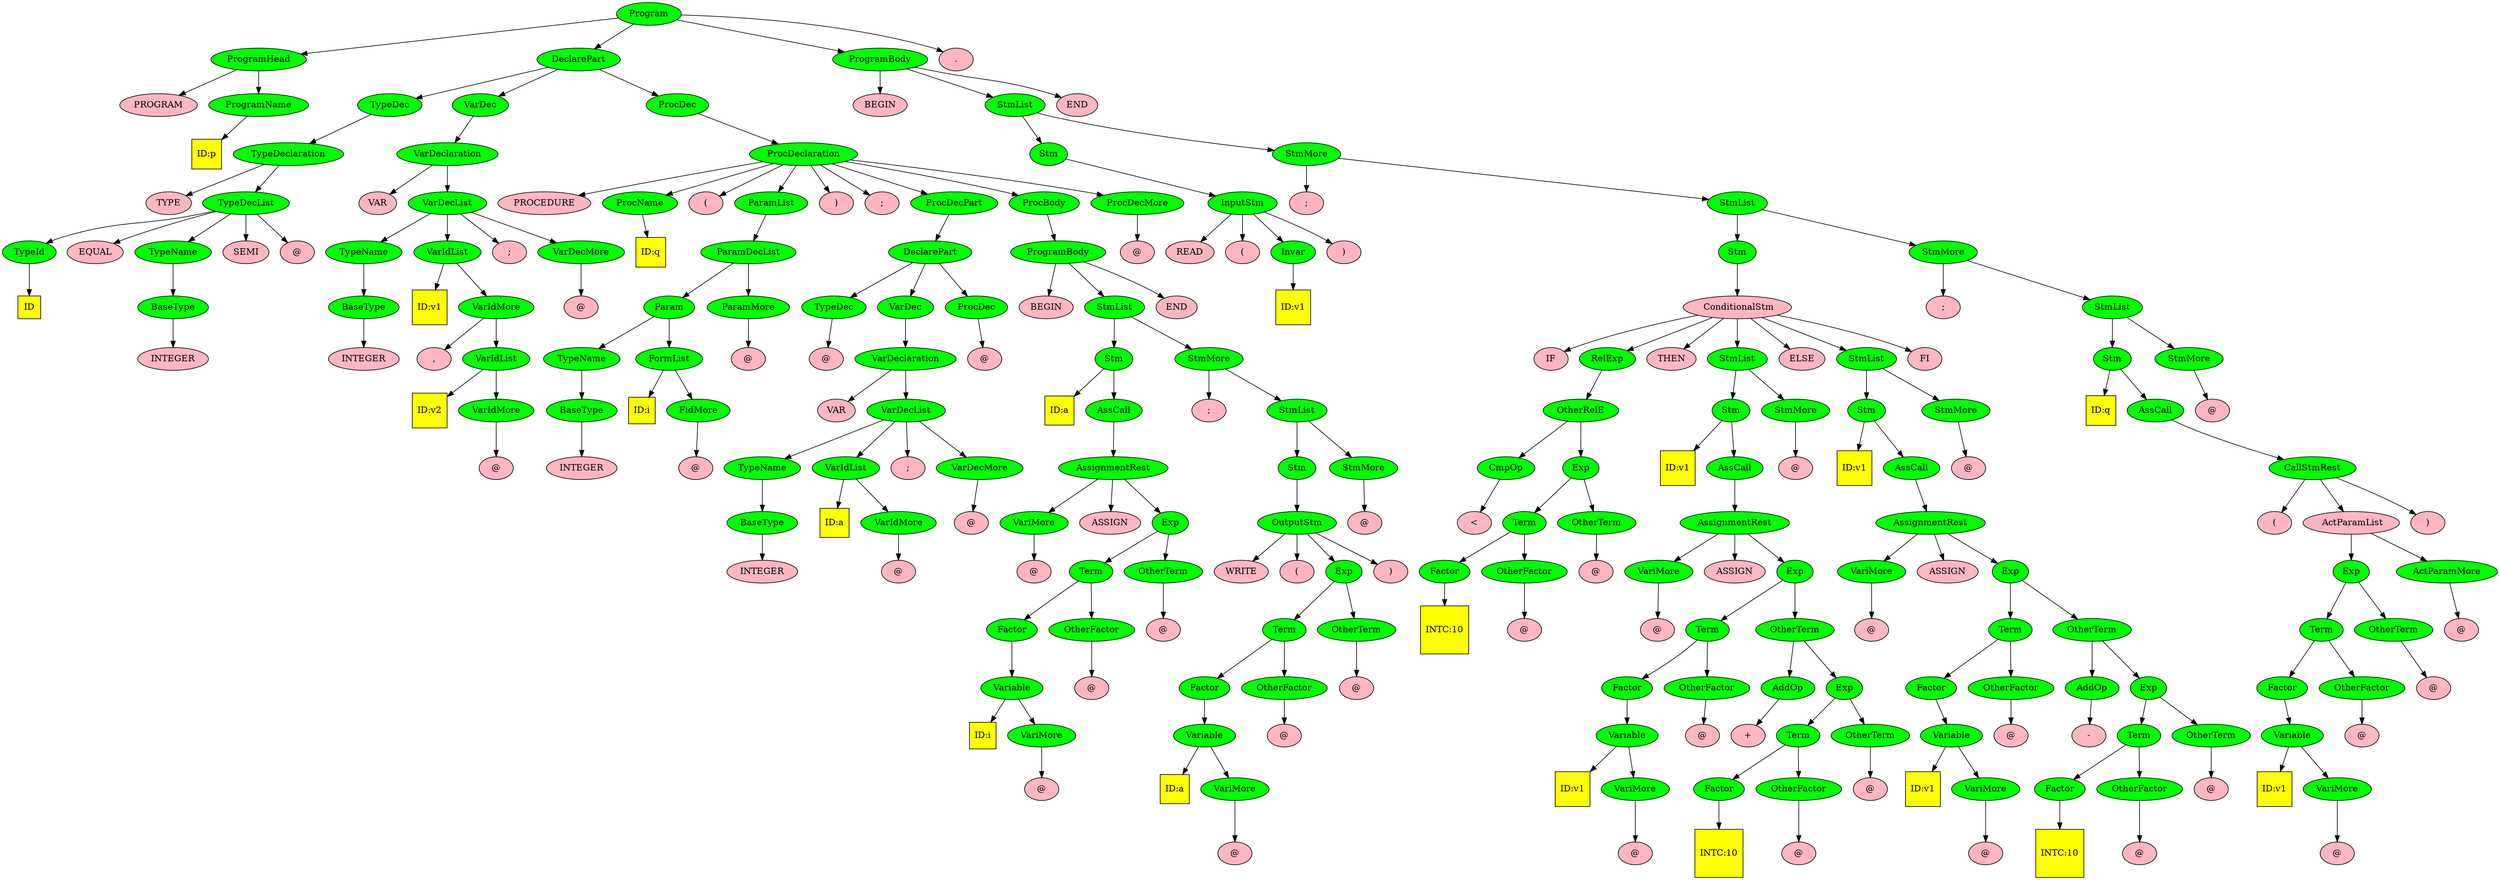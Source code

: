 digraph GrammarTree {
"1"[style=filled; fillcolor=green; label="Program"];
"1"->{"2";"3";"4";"5";}
{rank=same; "2";"3";"4";"5";}
"2"[style=filled; fillcolor=green; label="ProgramHead"];
"2"->{"6";"7";}
{rank=same; "6";"7";}
"3"[style=filled; fillcolor=green; label="DeclarePart"];
"3"->{"8";"9";"10";}
{rank=same; "8";"9";"10";}
"4"[style=filled; fillcolor=green; label="ProgramBody"];
"4"->{"11";"12";"13";}
{rank=same; "11";"12";"13";}
"5"[style=filled; fillcolor=lightpink; label="."];
"6"[style=filled; fillcolor=lightpink; label="PROGRAM"];
"7"[style=filled; fillcolor=green; label="ProgramName"];
"7"->{"14";}
{rank=same; "14";}
"8"[style=filled; fillcolor=green; label="TypeDec"];
"8"->{"15";}
{rank=same; "15";}
"9"[style=filled; fillcolor=green; label="VarDec"];
"9"->{"16";}
{rank=same; "16";}
"10"[style=filled; fillcolor=green; label="ProcDec"];
"10"->{"17";}
{rank=same; "17";}
"11"[style=filled; fillcolor=lightpink; label="BEGIN"];
"12"[style=filled; fillcolor=green; label="StmList"];
"12"->{"18";"19";}
{rank=same; "18";"19";}
"13"[style=filled; fillcolor=lightpink; label="END"];
"14"[shape=square; style=filled; fillcolor=yellow; label="ID:p"];
"15"[style=filled; fillcolor=green; label="TypeDeclaration"];
"15"->{"20";"21";}
{rank=same; "20";"21";}
"16"[style=filled; fillcolor=green; label="VarDeclaration"];
"16"->{"22";"23";}
{rank=same; "22";"23";}
"17"[style=filled; fillcolor=green; label="ProcDeclaration"];
"17"->{"24";"25";"26";"27";"28";"29";"30";"31";"32";}
{rank=same; "24";"25";"26";"27";"28";"29";"30";"31";"32";}
"18"[style=filled; fillcolor=green; label="Stm"];
"18"->{"33";}
{rank=same; "33";}
"19"[style=filled; fillcolor=green; label="StmMore"];
"19"->{"34";"35";}
{rank=same; "34";"35";}
"20"[style=filled; fillcolor=lightpink; label="TYPE"];
"21"[style=filled; fillcolor=green; label="TypeDecList"];
"21"->{"36";"37";"38";"39";"40";}
{rank=same; "36";"37";"38";"39";"40";}
"22"[style=filled; fillcolor=lightpink; label="VAR"];
"23"[style=filled; fillcolor=green; label="VarDecList"];
"23"->{"41";"42";"43";"44";}
{rank=same; "41";"42";"43";"44";}
"24"[style=filled; fillcolor=lightpink; label="PROCEDURE"];
"25"[style=filled; fillcolor=green; label="ProcName"];
"25"->{"45";}
{rank=same; "45";}
"26"[style=filled; fillcolor=lightpink; label="("];
"27"[style=filled; fillcolor=green; label="ParamList"];
"27"->{"46";}
{rank=same; "46";}
"28"[style=filled; fillcolor=lightpink; label=")"];
"29"[style=filled; fillcolor=lightpink; label=";"];
"30"[style=filled; fillcolor=green; label="ProcDecPart"];
"30"->{"47";}
{rank=same; "47";}
"31"[style=filled; fillcolor=green; label="ProcBody"];
"31"->{"48";}
{rank=same; "48";}
"32"[style=filled; fillcolor=green; label="ProcDecMore"];
"32"->{"49";}
{rank=same; "49";}
"33"[style=filled; fillcolor=green; label="InputStm"];
"33"->{"50";"51";"52";"53";}
{rank=same; "50";"51";"52";"53";}
"34"[style=filled; fillcolor=lightpink; label=";"];
"35"[style=filled; fillcolor=green; label="StmList"];
"35"->{"54";"55";}
{rank=same; "54";"55";}
"36"[style=filled; fillcolor=green; label="TypeId"];
"36"->{"56";}
{rank=same; "56";}
"37"[style=filled; fillcolor=lightpink; label="EQUAL"];
"38"[style=filled; fillcolor=green; label="TypeName"];
"38"->{"57";}
{rank=same; "57";}
"39"[style=filled; fillcolor=lightpink; label="SEMI"];
"40"[style=filled; fillcolor=lightpink; label="@"];
"41"[style=filled; fillcolor=green; label="TypeName"];
"41"->{"58";}
{rank=same; "58";}
"42"[style=filled; fillcolor=green; label="VarIdList"];
"42"->{"59";"60";}
{rank=same; "59";"60";}
"43"[style=filled; fillcolor=lightpink; label=";"];
"44"[style=filled; fillcolor=green; label="VarDecMore"];
"44"->{"61";}
{rank=same; "61";}
"45"[shape=square; style=filled; fillcolor=yellow; label="ID:q"];
"46"[style=filled; fillcolor=green; label="ParamDecList"];
"46"->{"62";"63";}
{rank=same; "62";"63";}
"47"[style=filled; fillcolor=green; label="DeclarePart"];
"47"->{"64";"65";"66";}
{rank=same; "64";"65";"66";}
"48"[style=filled; fillcolor=green; label="ProgramBody"];
"48"->{"67";"68";"69";}
{rank=same; "67";"68";"69";}
"49"[style=filled; fillcolor=lightpink; label="@"];
"50"[style=filled; fillcolor=lightpink; label="READ"];
"51"[style=filled; fillcolor=lightpink; label="("];
"52"[style=filled; fillcolor=green; label="Invar"];
"52"->{"70";}
{rank=same; "70";}
"53"[style=filled; fillcolor=lightpink; label=")"];
"54"[style=filled; fillcolor=green; label="Stm"];
"54"->{"71";}
{rank=same; "71";}
"55"[style=filled; fillcolor=green; label="StmMore"];
"55"->{"72";"73";}
{rank=same; "72";"73";}
"56"[shape=square; style=filled; fillcolor=yellow; label="ID"];
"57"[style=filled; fillcolor=green; label="BaseType"];
"57"->{"74";}
{rank=same; "74";}
"58"[style=filled; fillcolor=green; label="BaseType"];
"58"->{"75";}
{rank=same; "75";}
"59"[shape=square; style=filled; fillcolor=yellow; label="ID:v1"];
"60"[style=filled; fillcolor=green; label="VarIdMore"];
"60"->{"76";"77";}
{rank=same; "76";"77";}
"61"[style=filled; fillcolor=lightpink; label="@"];
"62"[style=filled; fillcolor=green; label="Param"];
"62"->{"78";"79";}
{rank=same; "78";"79";}
"63"[style=filled; fillcolor=green; label="ParamMore"];
"63"->{"80";}
{rank=same; "80";}
"64"[style=filled; fillcolor=green; label="TypeDec"];
"64"->{"81";}
{rank=same; "81";}
"65"[style=filled; fillcolor=green; label="VarDec"];
"65"->{"82";}
{rank=same; "82";}
"66"[style=filled; fillcolor=green; label="ProcDec"];
"66"->{"83";}
{rank=same; "83";}
"67"[style=filled; fillcolor=lightpink; label="BEGIN"];
"68"[style=filled; fillcolor=green; label="StmList"];
"68"->{"84";"85";}
{rank=same; "84";"85";}
"69"[style=filled; fillcolor=lightpink; label="END"];
"70"[shape=square; style=filled; fillcolor=yellow; label="ID:v1"];
"71"[style=filled; fillcolor=lightpink; label=" ConditionalStm"];
"71"->{"86";"87";"88";"89";"90";"91";"92";}
{rank=same; "86";"87";"88";"89";"90";"91";"92";}
"72"[style=filled; fillcolor=lightpink; label=";"];
"73"[style=filled; fillcolor=green; label="StmList"];
"73"->{"93";"94";}
{rank=same; "93";"94";}
"74"[style=filled; fillcolor=lightpink; label="INTEGER"];
"75"[style=filled; fillcolor=lightpink; label="INTEGER"];
"76"[style=filled; fillcolor=lightpink; label=","];
"77"[style=filled; fillcolor=green; label="VarIdList"];
"77"->{"95";"96";}
{rank=same; "95";"96";}
"78"[style=filled; fillcolor=green; label="TypeName"];
"78"->{"97";}
{rank=same; "97";}
"79"[style=filled; fillcolor=green; label="FormList"];
"79"->{"98";"99";}
{rank=same; "98";"99";}
"80"[style=filled; fillcolor=lightpink; label="@"];
"81"[style=filled; fillcolor=lightpink; label="@"];
"82"[style=filled; fillcolor=green; label="VarDeclaration"];
"82"->{"100";"101";}
{rank=same; "100";"101";}
"83"[style=filled; fillcolor=lightpink; label="@"];
"84"[style=filled; fillcolor=green; label="Stm"];
"84"->{"102";"103";}
{rank=same; "102";"103";}
"85"[style=filled; fillcolor=green; label="StmMore"];
"85"->{"104";"105";}
{rank=same; "104";"105";}
"86"[style=filled; fillcolor=lightpink; label="IF"];
"87"[style=filled; fillcolor=green; label="RelExp"];
"87"->{"106";}
{rank=same; "106";}
"88"[style=filled; fillcolor=lightpink; label="THEN"];
"89"[style=filled; fillcolor=green; label="StmList"];
"89"->{"107";"108";}
{rank=same; "107";"108";}
"90"[style=filled; fillcolor=lightpink; label="ELSE"];
"91"[style=filled; fillcolor=green; label="StmList"];
"91"->{"109";"110";}
{rank=same; "109";"110";}
"92"[style=filled; fillcolor=lightpink; label="FI"];
"93"[style=filled; fillcolor=green; label="Stm"];
"93"->{"111";"112";}
{rank=same; "111";"112";}
"94"[style=filled; fillcolor=green; label="StmMore"];
"94"->{"113";}
{rank=same; "113";}
"95"[shape=square; style=filled; fillcolor=yellow; label="ID:v2"];
"96"[style=filled; fillcolor=green; label="VarIdMore"];
"96"->{"114";}
{rank=same; "114";}
"97"[style=filled; fillcolor=green; label="BaseType"];
"97"->{"115";}
{rank=same; "115";}
"98"[shape=square; style=filled; fillcolor=yellow; label="ID:i"];
"99"[style=filled; fillcolor=green; label="FidMore"];
"99"->{"116";}
{rank=same; "116";}
"100"[style=filled; fillcolor=lightpink; label="VAR"];
"101"[style=filled; fillcolor=green; label="VarDecList"];
"101"->{"117";"118";"119";"120";}
{rank=same; "117";"118";"119";"120";}
"102"[shape=square; style=filled; fillcolor=yellow; label="ID:a"];
"103"[style=filled; fillcolor=green; label="AssCall"];
"103"->{"121";}
{rank=same; "121";}
"104"[style=filled; fillcolor=lightpink; label=";"];
"105"[style=filled; fillcolor=green; label="StmList"];
"105"->{"122";"123";}
{rank=same; "122";"123";}
"106"[style=filled; fillcolor=green; label="OtherRelE"];
"106"->{"124";"125";}
{rank=same; "124";"125";}
"107"[style=filled; fillcolor=green; label="Stm"];
"107"->{"126";"127";}
{rank=same; "126";"127";}
"108"[style=filled; fillcolor=green; label="StmMore"];
"108"->{"128";}
{rank=same; "128";}
"109"[style=filled; fillcolor=green; label="Stm"];
"109"->{"129";"130";}
{rank=same; "129";"130";}
"110"[style=filled; fillcolor=green; label="StmMore"];
"110"->{"131";}
{rank=same; "131";}
"111"[shape=square; style=filled; fillcolor=yellow; label="ID:q"];
"112"[style=filled; fillcolor=green; label="AssCall"];
"112"->{"132";}
{rank=same; "132";}
"113"[style=filled; fillcolor=lightpink; label="@"];
"114"[style=filled; fillcolor=lightpink; label="@"];
"115"[style=filled; fillcolor=lightpink; label="INTEGER"];
"116"[style=filled; fillcolor=lightpink; label="@"];
"117"[style=filled; fillcolor=green; label="TypeName"];
"117"->{"133";}
{rank=same; "133";}
"118"[style=filled; fillcolor=green; label="VarIdList"];
"118"->{"134";"135";}
{rank=same; "134";"135";}
"119"[style=filled; fillcolor=lightpink; label=";"];
"120"[style=filled; fillcolor=green; label="VarDecMore"];
"120"->{"136";}
{rank=same; "136";}
"121"[style=filled; fillcolor=green; label="AssignmentRest"];
"121"->{"137";"138";"139";}
{rank=same; "137";"138";"139";}
"122"[style=filled; fillcolor=green; label="Stm"];
"122"->{"140";}
{rank=same; "140";}
"123"[style=filled; fillcolor=green; label="StmMore"];
"123"->{"141";}
{rank=same; "141";}
"124"[style=filled; fillcolor=green; label="CmpOp"];
"124"->{"142";}
{rank=same; "142";}
"125"[style=filled; fillcolor=green; label="Exp"];
"125"->{"143";"144";}
{rank=same; "143";"144";}
"126"[shape=square; style=filled; fillcolor=yellow; label="ID:v1"];
"127"[style=filled; fillcolor=green; label="AssCall"];
"127"->{"145";}
{rank=same; "145";}
"128"[style=filled; fillcolor=lightpink; label="@"];
"129"[shape=square; style=filled; fillcolor=yellow; label="ID:v1"];
"130"[style=filled; fillcolor=green; label="AssCall"];
"130"->{"146";}
{rank=same; "146";}
"131"[style=filled; fillcolor=lightpink; label="@"];
"132"[style=filled; fillcolor=green; label="CallStmRest"];
"132"->{"147";"148";"149";}
{rank=same; "147";"148";"149";}
"133"[style=filled; fillcolor=green; label="BaseType"];
"133"->{"150";}
{rank=same; "150";}
"134"[shape=square; style=filled; fillcolor=yellow; label="ID:a"];
"135"[style=filled; fillcolor=green; label="VarIdMore"];
"135"->{"151";}
{rank=same; "151";}
"136"[style=filled; fillcolor=lightpink; label="@"];
"137"[style=filled; fillcolor=green; label="VariMore"];
"137"->{"152";}
{rank=same; "152";}
"138"[style=filled; fillcolor=lightpink; label="ASSIGN"];
"139"[style=filled; fillcolor=green; label="Exp"];
"139"->{"153";"154";}
{rank=same; "153";"154";}
"140"[style=filled; fillcolor=green; label="OutputStm"];
"140"->{"155";"156";"157";"158";}
{rank=same; "155";"156";"157";"158";}
"141"[style=filled; fillcolor=lightpink; label="@"];
"142"[style=filled; fillcolor=lightpink; label="<"];
"143"[style=filled; fillcolor=green; label="Term"];
"143"->{"159";"160";}
{rank=same; "159";"160";}
"144"[style=filled; fillcolor=green; label="OtherTerm"];
"144"->{"161";}
{rank=same; "161";}
"145"[style=filled; fillcolor=green; label="AssignmentRest"];
"145"->{"162";"163";"164";}
{rank=same; "162";"163";"164";}
"146"[style=filled; fillcolor=green; label="AssignmentRest"];
"146"->{"165";"166";"167";}
{rank=same; "165";"166";"167";}
"147"[style=filled; fillcolor=lightpink; label="("];
"148"[style=filled; fillcolor=lightpink; label=" ActParamList"];
"148"->{"168";"169";}
{rank=same; "168";"169";}
"149"[style=filled; fillcolor=lightpink; label=")"];
"150"[style=filled; fillcolor=lightpink; label="INTEGER"];
"151"[style=filled; fillcolor=lightpink; label="@"];
"152"[style=filled; fillcolor=lightpink; label="@"];
"153"[style=filled; fillcolor=green; label="Term"];
"153"->{"170";"171";}
{rank=same; "170";"171";}
"154"[style=filled; fillcolor=green; label="OtherTerm"];
"154"->{"172";}
{rank=same; "172";}
"155"[style=filled; fillcolor=lightpink; label="WRITE"];
"156"[style=filled; fillcolor=lightpink; label="("];
"157"[style=filled; fillcolor=green; label="Exp"];
"157"->{"173";"174";}
{rank=same; "173";"174";}
"158"[style=filled; fillcolor=lightpink; label=")"];
"159"[style=filled; fillcolor=green; label="Factor"];
"159"->{"175";}
{rank=same; "175";}
"160"[style=filled; fillcolor=green; label="OtherFactor"];
"160"->{"176";}
{rank=same; "176";}
"161"[style=filled; fillcolor=lightpink; label="@"];
"162"[style=filled; fillcolor=green; label="VariMore"];
"162"->{"177";}
{rank=same; "177";}
"163"[style=filled; fillcolor=lightpink; label="ASSIGN"];
"164"[style=filled; fillcolor=green; label="Exp"];
"164"->{"178";"179";}
{rank=same; "178";"179";}
"165"[style=filled; fillcolor=green; label="VariMore"];
"165"->{"180";}
{rank=same; "180";}
"166"[style=filled; fillcolor=lightpink; label="ASSIGN"];
"167"[style=filled; fillcolor=green; label="Exp"];
"167"->{"181";"182";}
{rank=same; "181";"182";}
"168"[style=filled; fillcolor=green; label="Exp"];
"168"->{"183";"184";}
{rank=same; "183";"184";}
"169"[style=filled; fillcolor=green; label="ActParamMore"];
"169"->{"185";}
{rank=same; "185";}
"170"[style=filled; fillcolor=green; label="Factor"];
"170"->{"186";}
{rank=same; "186";}
"171"[style=filled; fillcolor=green; label="OtherFactor"];
"171"->{"187";}
{rank=same; "187";}
"172"[style=filled; fillcolor=lightpink; label="@"];
"173"[style=filled; fillcolor=green; label="Term"];
"173"->{"188";"189";}
{rank=same; "188";"189";}
"174"[style=filled; fillcolor=green; label="OtherTerm"];
"174"->{"190";}
{rank=same; "190";}
"175"[shape=square; style=filled; fillcolor=yellow; label="INTC:10"];
"176"[style=filled; fillcolor=lightpink; label="@"];
"177"[style=filled; fillcolor=lightpink; label="@"];
"178"[style=filled; fillcolor=green; label="Term"];
"178"->{"191";"192";}
{rank=same; "191";"192";}
"179"[style=filled; fillcolor=green; label="OtherTerm"];
"179"->{"193";"194";}
{rank=same; "193";"194";}
"180"[style=filled; fillcolor=lightpink; label="@"];
"181"[style=filled; fillcolor=green; label="Term"];
"181"->{"195";"196";}
{rank=same; "195";"196";}
"182"[style=filled; fillcolor=green; label="OtherTerm"];
"182"->{"197";"198";}
{rank=same; "197";"198";}
"183"[style=filled; fillcolor=green; label="Term"];
"183"->{"199";"200";}
{rank=same; "199";"200";}
"184"[style=filled; fillcolor=green; label="OtherTerm"];
"184"->{"201";}
{rank=same; "201";}
"185"[style=filled; fillcolor=lightpink; label="@"];
"186"[style=filled; fillcolor=green; label="Variable"];
"186"->{"202";"203";}
{rank=same; "202";"203";}
"187"[style=filled; fillcolor=lightpink; label="@"];
"188"[style=filled; fillcolor=green; label="Factor"];
"188"->{"204";}
{rank=same; "204";}
"189"[style=filled; fillcolor=green; label="OtherFactor"];
"189"->{"205";}
{rank=same; "205";}
"190"[style=filled; fillcolor=lightpink; label="@"];
"191"[style=filled; fillcolor=green; label="Factor"];
"191"->{"206";}
{rank=same; "206";}
"192"[style=filled; fillcolor=green; label="OtherFactor"];
"192"->{"207";}
{rank=same; "207";}
"193"[style=filled; fillcolor=green; label="AddOp"];
"193"->{"208";}
{rank=same; "208";}
"194"[style=filled; fillcolor=green; label="Exp"];
"194"->{"209";"210";}
{rank=same; "209";"210";}
"195"[style=filled; fillcolor=green; label="Factor"];
"195"->{"211";}
{rank=same; "211";}
"196"[style=filled; fillcolor=green; label="OtherFactor"];
"196"->{"212";}
{rank=same; "212";}
"197"[style=filled; fillcolor=green; label="AddOp"];
"197"->{"213";}
{rank=same; "213";}
"198"[style=filled; fillcolor=green; label="Exp"];
"198"->{"214";"215";}
{rank=same; "214";"215";}
"199"[style=filled; fillcolor=green; label="Factor"];
"199"->{"216";}
{rank=same; "216";}
"200"[style=filled; fillcolor=green; label="OtherFactor"];
"200"->{"217";}
{rank=same; "217";}
"201"[style=filled; fillcolor=lightpink; label="@"];
"202"[shape=square; style=filled; fillcolor=yellow; label="ID:i"];
"203"[style=filled; fillcolor=green; label="VariMore"];
"203"->{"218";}
{rank=same; "218";}
"204"[style=filled; fillcolor=green; label="Variable"];
"204"->{"219";"220";}
{rank=same; "219";"220";}
"205"[style=filled; fillcolor=lightpink; label="@"];
"206"[style=filled; fillcolor=green; label="Variable"];
"206"->{"221";"222";}
{rank=same; "221";"222";}
"207"[style=filled; fillcolor=lightpink; label="@"];
"208"[style=filled; fillcolor=lightpink; label="+"];
"209"[style=filled; fillcolor=green; label="Term"];
"209"->{"223";"224";}
{rank=same; "223";"224";}
"210"[style=filled; fillcolor=green; label="OtherTerm"];
"210"->{"225";}
{rank=same; "225";}
"211"[style=filled; fillcolor=green; label="Variable"];
"211"->{"226";"227";}
{rank=same; "226";"227";}
"212"[style=filled; fillcolor=lightpink; label="@"];
"213"[style=filled; fillcolor=lightpink; label="-"];
"214"[style=filled; fillcolor=green; label="Term"];
"214"->{"228";"229";}
{rank=same; "228";"229";}
"215"[style=filled; fillcolor=green; label="OtherTerm"];
"215"->{"230";}
{rank=same; "230";}
"216"[style=filled; fillcolor=green; label="Variable"];
"216"->{"231";"232";}
{rank=same; "231";"232";}
"217"[style=filled; fillcolor=lightpink; label="@"];
"218"[style=filled; fillcolor=lightpink; label="@"];
"219"[shape=square; style=filled; fillcolor=yellow; label="ID:a"];
"220"[style=filled; fillcolor=green; label="VariMore"];
"220"->{"233";}
{rank=same; "233";}
"221"[shape=square; style=filled; fillcolor=yellow; label="ID:v1"];
"222"[style=filled; fillcolor=green; label="VariMore"];
"222"->{"234";}
{rank=same; "234";}
"223"[style=filled; fillcolor=green; label="Factor"];
"223"->{"235";}
{rank=same; "235";}
"224"[style=filled; fillcolor=green; label="OtherFactor"];
"224"->{"236";}
{rank=same; "236";}
"225"[style=filled; fillcolor=lightpink; label="@"];
"226"[shape=square; style=filled; fillcolor=yellow; label="ID:v1"];
"227"[style=filled; fillcolor=green; label="VariMore"];
"227"->{"237";}
{rank=same; "237";}
"228"[style=filled; fillcolor=green; label="Factor"];
"228"->{"238";}
{rank=same; "238";}
"229"[style=filled; fillcolor=green; label="OtherFactor"];
"229"->{"239";}
{rank=same; "239";}
"230"[style=filled; fillcolor=lightpink; label="@"];
"231"[shape=square; style=filled; fillcolor=yellow; label="ID:v1"];
"232"[style=filled; fillcolor=green; label="VariMore"];
"232"->{"240";}
{rank=same; "240";}
"233"[style=filled; fillcolor=lightpink; label="@"];
"234"[style=filled; fillcolor=lightpink; label="@"];
"235"[shape=square; style=filled; fillcolor=yellow; label="INTC:10"];
"236"[style=filled; fillcolor=lightpink; label="@"];
"237"[style=filled; fillcolor=lightpink; label="@"];
"238"[shape=square; style=filled; fillcolor=yellow; label="INTC:10"];
"239"[style=filled; fillcolor=lightpink; label="@"];
"240"[style=filled; fillcolor=lightpink; label="@"];
}